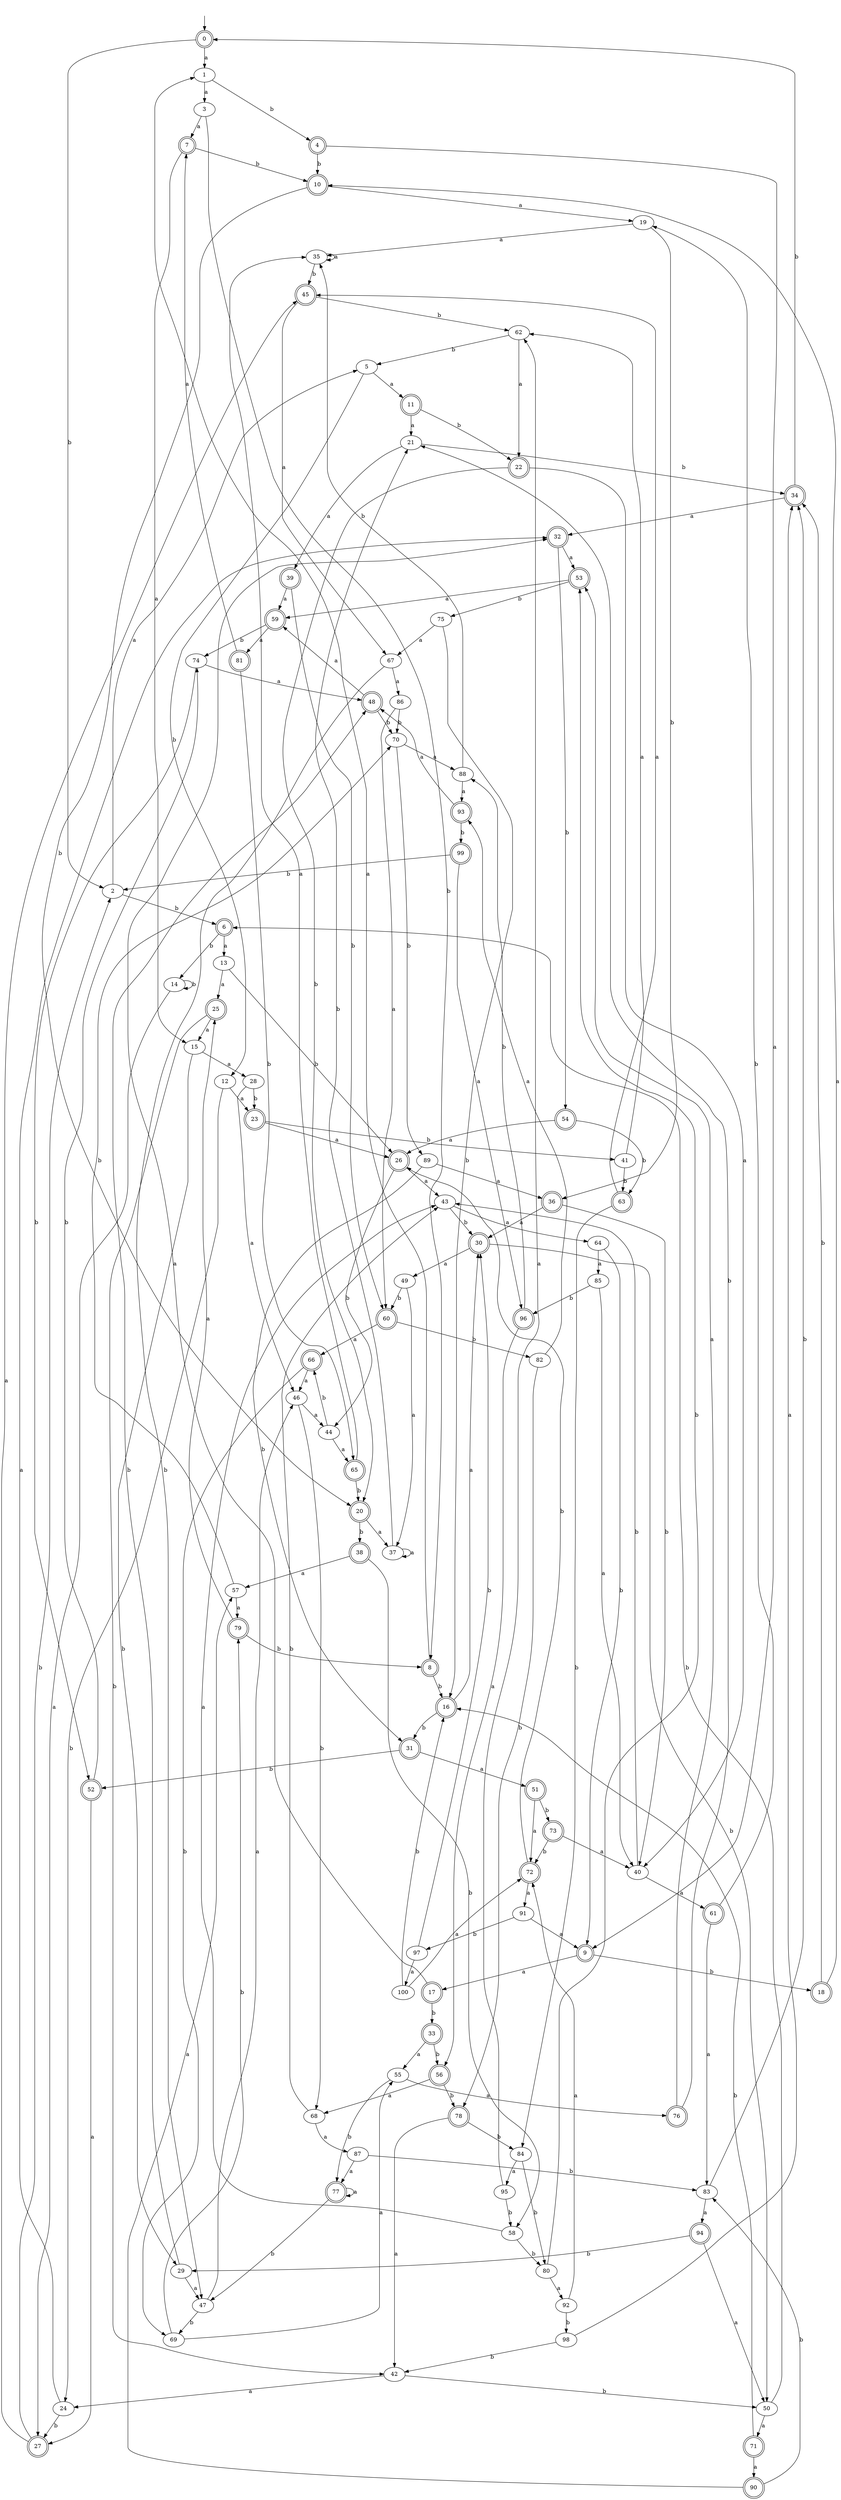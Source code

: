 digraph RandomDFA {
  __start0 [label="", shape=none];
  __start0 -> 0 [label=""];
  0 [shape=circle] [shape=doublecircle]
  0 -> 1 [label="a"]
  0 -> 2 [label="b"]
  1
  1 -> 3 [label="a"]
  1 -> 4 [label="b"]
  2
  2 -> 5 [label="a"]
  2 -> 6 [label="b"]
  3
  3 -> 7 [label="a"]
  3 -> 8 [label="b"]
  4 [shape=doublecircle]
  4 -> 9 [label="a"]
  4 -> 10 [label="b"]
  5
  5 -> 11 [label="a"]
  5 -> 12 [label="b"]
  6 [shape=doublecircle]
  6 -> 13 [label="a"]
  6 -> 14 [label="b"]
  7 [shape=doublecircle]
  7 -> 15 [label="a"]
  7 -> 10 [label="b"]
  8 [shape=doublecircle]
  8 -> 1 [label="a"]
  8 -> 16 [label="b"]
  9 [shape=doublecircle]
  9 -> 17 [label="a"]
  9 -> 18 [label="b"]
  10 [shape=doublecircle]
  10 -> 19 [label="a"]
  10 -> 20 [label="b"]
  11 [shape=doublecircle]
  11 -> 21 [label="a"]
  11 -> 22 [label="b"]
  12
  12 -> 23 [label="a"]
  12 -> 24 [label="b"]
  13
  13 -> 25 [label="a"]
  13 -> 26 [label="b"]
  14
  14 -> 27 [label="a"]
  14 -> 14 [label="b"]
  15
  15 -> 28 [label="a"]
  15 -> 29 [label="b"]
  16 [shape=doublecircle]
  16 -> 30 [label="a"]
  16 -> 31 [label="b"]
  17 [shape=doublecircle]
  17 -> 32 [label="a"]
  17 -> 33 [label="b"]
  18 [shape=doublecircle]
  18 -> 10 [label="a"]
  18 -> 34 [label="b"]
  19
  19 -> 35 [label="a"]
  19 -> 36 [label="b"]
  20 [shape=doublecircle]
  20 -> 37 [label="a"]
  20 -> 38 [label="b"]
  21
  21 -> 39 [label="a"]
  21 -> 34 [label="b"]
  22 [shape=doublecircle]
  22 -> 40 [label="a"]
  22 -> 20 [label="b"]
  23 [shape=doublecircle]
  23 -> 26 [label="a"]
  23 -> 41 [label="b"]
  24
  24 -> 32 [label="a"]
  24 -> 27 [label="b"]
  25 [shape=doublecircle]
  25 -> 15 [label="a"]
  25 -> 42 [label="b"]
  26 [shape=doublecircle]
  26 -> 43 [label="a"]
  26 -> 44 [label="b"]
  27 [shape=doublecircle]
  27 -> 45 [label="a"]
  27 -> 2 [label="b"]
  28
  28 -> 46 [label="a"]
  28 -> 23 [label="b"]
  29
  29 -> 47 [label="a"]
  29 -> 48 [label="b"]
  30 [shape=doublecircle]
  30 -> 49 [label="a"]
  30 -> 50 [label="b"]
  31 [shape=doublecircle]
  31 -> 51 [label="a"]
  31 -> 52 [label="b"]
  32 [shape=doublecircle]
  32 -> 53 [label="a"]
  32 -> 54 [label="b"]
  33 [shape=doublecircle]
  33 -> 55 [label="a"]
  33 -> 56 [label="b"]
  34 [shape=doublecircle]
  34 -> 32 [label="a"]
  34 -> 0 [label="b"]
  35
  35 -> 35 [label="a"]
  35 -> 45 [label="b"]
  36 [shape=doublecircle]
  36 -> 30 [label="a"]
  36 -> 40 [label="b"]
  37
  37 -> 37 [label="a"]
  37 -> 21 [label="b"]
  38 [shape=doublecircle]
  38 -> 57 [label="a"]
  38 -> 58 [label="b"]
  39 [shape=doublecircle]
  39 -> 59 [label="a"]
  39 -> 60 [label="b"]
  40
  40 -> 61 [label="a"]
  40 -> 43 [label="b"]
  41
  41 -> 62 [label="a"]
  41 -> 63 [label="b"]
  42
  42 -> 24 [label="a"]
  42 -> 50 [label="b"]
  43
  43 -> 64 [label="a"]
  43 -> 30 [label="b"]
  44
  44 -> 65 [label="a"]
  44 -> 66 [label="b"]
  45 [shape=doublecircle]
  45 -> 67 [label="a"]
  45 -> 62 [label="b"]
  46
  46 -> 44 [label="a"]
  46 -> 68 [label="b"]
  47
  47 -> 46 [label="a"]
  47 -> 69 [label="b"]
  48 [shape=doublecircle]
  48 -> 59 [label="a"]
  48 -> 70 [label="b"]
  49
  49 -> 37 [label="a"]
  49 -> 60 [label="b"]
  50
  50 -> 71 [label="a"]
  50 -> 6 [label="b"]
  51 [shape=doublecircle]
  51 -> 72 [label="a"]
  51 -> 73 [label="b"]
  52 [shape=doublecircle]
  52 -> 27 [label="a"]
  52 -> 74 [label="b"]
  53 [shape=doublecircle]
  53 -> 59 [label="a"]
  53 -> 75 [label="b"]
  54 [shape=doublecircle]
  54 -> 26 [label="a"]
  54 -> 63 [label="b"]
  55
  55 -> 76 [label="a"]
  55 -> 77 [label="b"]
  56 [shape=doublecircle]
  56 -> 68 [label="a"]
  56 -> 78 [label="b"]
  57
  57 -> 79 [label="a"]
  57 -> 70 [label="b"]
  58
  58 -> 43 [label="a"]
  58 -> 80 [label="b"]
  59 [shape=doublecircle]
  59 -> 81 [label="a"]
  59 -> 74 [label="b"]
  60 [shape=doublecircle]
  60 -> 66 [label="a"]
  60 -> 82 [label="b"]
  61 [shape=doublecircle]
  61 -> 83 [label="a"]
  61 -> 19 [label="b"]
  62
  62 -> 22 [label="a"]
  62 -> 5 [label="b"]
  63 [shape=doublecircle]
  63 -> 45 [label="a"]
  63 -> 84 [label="b"]
  64
  64 -> 85 [label="a"]
  64 -> 9 [label="b"]
  65 [shape=doublecircle]
  65 -> 35 [label="a"]
  65 -> 20 [label="b"]
  66 [shape=doublecircle]
  66 -> 46 [label="a"]
  66 -> 69 [label="b"]
  67
  67 -> 86 [label="a"]
  67 -> 47 [label="b"]
  68
  68 -> 87 [label="a"]
  68 -> 43 [label="b"]
  69
  69 -> 55 [label="a"]
  69 -> 79 [label="b"]
  70
  70 -> 88 [label="a"]
  70 -> 89 [label="b"]
  71 [shape=doublecircle]
  71 -> 90 [label="a"]
  71 -> 16 [label="b"]
  72 [shape=doublecircle]
  72 -> 91 [label="a"]
  72 -> 26 [label="b"]
  73 [shape=doublecircle]
  73 -> 40 [label="a"]
  73 -> 72 [label="b"]
  74
  74 -> 48 [label="a"]
  74 -> 52 [label="b"]
  75
  75 -> 67 [label="a"]
  75 -> 16 [label="b"]
  76 [shape=doublecircle]
  76 -> 53 [label="a"]
  76 -> 21 [label="b"]
  77 [shape=doublecircle]
  77 -> 77 [label="a"]
  77 -> 47 [label="b"]
  78 [shape=doublecircle]
  78 -> 42 [label="a"]
  78 -> 84 [label="b"]
  79 [shape=doublecircle]
  79 -> 25 [label="a"]
  79 -> 8 [label="b"]
  80
  80 -> 92 [label="a"]
  80 -> 53 [label="b"]
  81 [shape=doublecircle]
  81 -> 7 [label="a"]
  81 -> 65 [label="b"]
  82
  82 -> 93 [label="a"]
  82 -> 78 [label="b"]
  83
  83 -> 94 [label="a"]
  83 -> 34 [label="b"]
  84
  84 -> 95 [label="a"]
  84 -> 80 [label="b"]
  85
  85 -> 40 [label="a"]
  85 -> 96 [label="b"]
  86
  86 -> 60 [label="a"]
  86 -> 70 [label="b"]
  87
  87 -> 77 [label="a"]
  87 -> 83 [label="b"]
  88
  88 -> 93 [label="a"]
  88 -> 35 [label="b"]
  89
  89 -> 36 [label="a"]
  89 -> 31 [label="b"]
  90 [shape=doublecircle]
  90 -> 57 [label="a"]
  90 -> 83 [label="b"]
  91
  91 -> 9 [label="a"]
  91 -> 97 [label="b"]
  92
  92 -> 72 [label="a"]
  92 -> 98 [label="b"]
  93 [shape=doublecircle]
  93 -> 48 [label="a"]
  93 -> 99 [label="b"]
  94 [shape=doublecircle]
  94 -> 50 [label="a"]
  94 -> 29 [label="b"]
  95
  95 -> 62 [label="a"]
  95 -> 58 [label="b"]
  96 [shape=doublecircle]
  96 -> 56 [label="a"]
  96 -> 88 [label="b"]
  97
  97 -> 100 [label="a"]
  97 -> 30 [label="b"]
  98
  98 -> 34 [label="a"]
  98 -> 42 [label="b"]
  99 [shape=doublecircle]
  99 -> 96 [label="a"]
  99 -> 2 [label="b"]
  100
  100 -> 72 [label="a"]
  100 -> 16 [label="b"]
}
